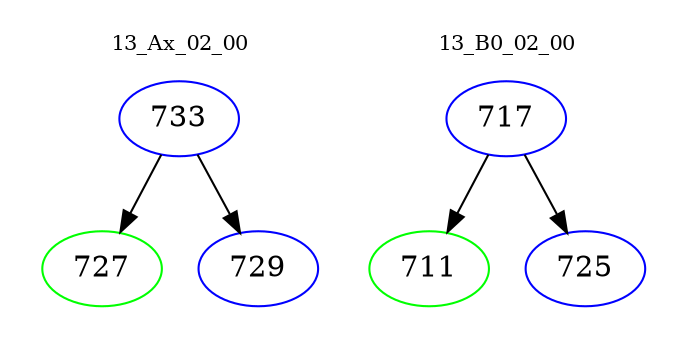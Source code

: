 digraph{
subgraph cluster_0 {
color = white
label = "13_Ax_02_00";
fontsize=10;
T0_733 [label="733", color="blue"]
T0_733 -> T0_727 [color="black"]
T0_727 [label="727", color="green"]
T0_733 -> T0_729 [color="black"]
T0_729 [label="729", color="blue"]
}
subgraph cluster_1 {
color = white
label = "13_B0_02_00";
fontsize=10;
T1_717 [label="717", color="blue"]
T1_717 -> T1_711 [color="black"]
T1_711 [label="711", color="green"]
T1_717 -> T1_725 [color="black"]
T1_725 [label="725", color="blue"]
}
}
